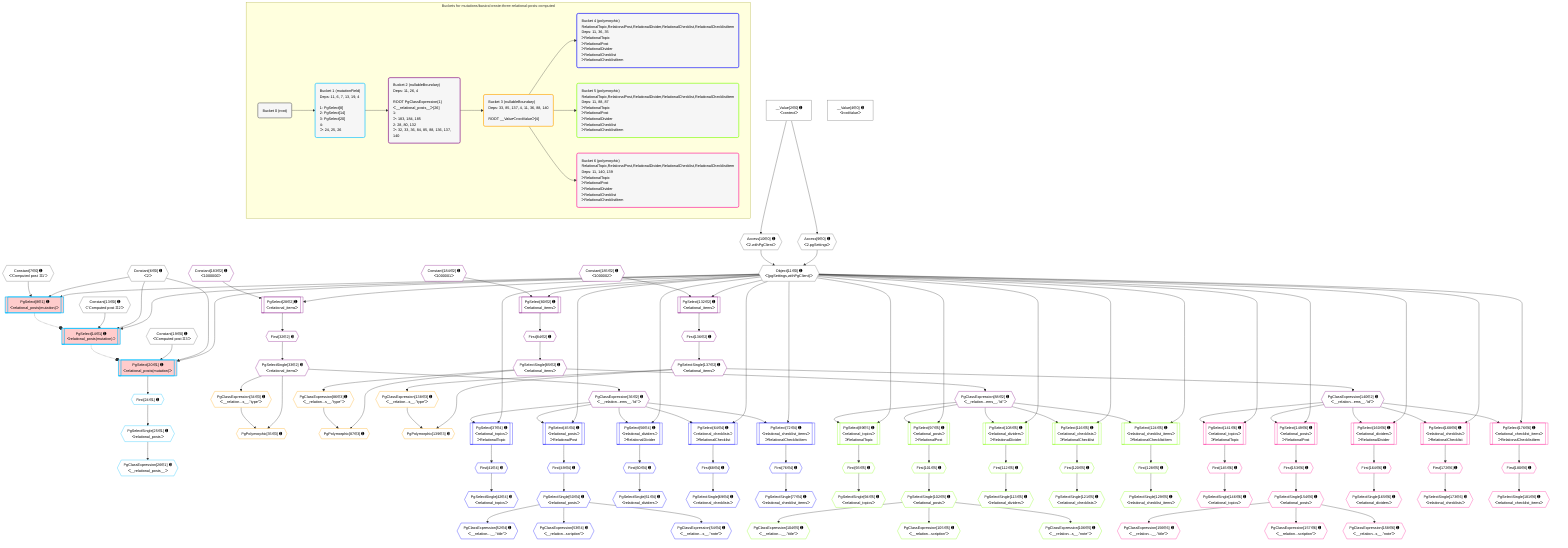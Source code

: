 %%{init: {'themeVariables': { 'fontSize': '12px'}}}%%
graph TD
    classDef path fill:#eee,stroke:#000,color:#000
    classDef plan fill:#fff,stroke-width:1px,color:#000
    classDef itemplan fill:#fff,stroke-width:2px,color:#000
    classDef unbatchedplan fill:#dff,stroke-width:1px,color:#000
    classDef sideeffectplan fill:#fcc,stroke-width:2px,color:#000
    classDef bucket fill:#f6f6f6,color:#000,stroke-width:2px,text-align:left


    %% plan dependencies
    Object11{{"Object[11∈0] ➊<br />ᐸ{pgSettings,withPgClient}ᐳ"}}:::plan
    Access9{{"Access[9∈0] ➊<br />ᐸ2.pgSettingsᐳ"}}:::plan
    Access10{{"Access[10∈0] ➊<br />ᐸ2.withPgClientᐳ"}}:::plan
    Access9 & Access10 --> Object11
    __Value2["__Value[2∈0] ➊<br />ᐸcontextᐳ"]:::plan
    __Value2 --> Access9
    __Value2 --> Access10
    __Value4["__Value[4∈0] ➊<br />ᐸrootValueᐳ"]:::plan
    Constant6{{"Constant[6∈0] ➊<br />ᐸ2ᐳ"}}:::plan
    Constant7{{"Constant[7∈0] ➊<br />ᐸ'Computed post ꖛ1'ᐳ"}}:::plan
    Constant13{{"Constant[13∈0] ➊<br />ᐸ'Computed post ꖛ2'ᐳ"}}:::plan
    Constant19{{"Constant[19∈0] ➊<br />ᐸ'Computed post ꖛ3'ᐳ"}}:::plan
    PgSelect8[["PgSelect[8∈1] ➊<br />ᐸrelational_posts(mutation)ᐳ"]]:::sideeffectplan
    Object11 & Constant6 & Constant7 --> PgSelect8
    PgSelect14[["PgSelect[14∈1] ➊<br />ᐸrelational_posts(mutation)ᐳ"]]:::sideeffectplan
    Object11 & Constant6 & Constant13 --> PgSelect14
    PgSelect20[["PgSelect[20∈1] ➊<br />ᐸrelational_posts(mutation)ᐳ"]]:::sideeffectplan
    Object11 & Constant6 & Constant19 --> PgSelect20
    First24{{"First[24∈1] ➊"}}:::plan
    PgSelect20 --> First24
    PgSelectSingle25{{"PgSelectSingle[25∈1] ➊<br />ᐸrelational_postsᐳ"}}:::plan
    First24 --> PgSelectSingle25
    PgClassExpression26{{"PgClassExpression[26∈1] ➊<br />ᐸ__relational_posts__ᐳ"}}:::plan
    PgSelectSingle25 --> PgClassExpression26
    PgSelect28[["PgSelect[28∈2] ➊<br />ᐸrelational_itemsᐳ"]]:::plan
    Constant183{{"Constant[183∈2] ➊<br />ᐸ1000000ᐳ"}}:::plan
    Object11 & Constant183 --> PgSelect28
    PgSelect80[["PgSelect[80∈2] ➊<br />ᐸrelational_itemsᐳ"]]:::plan
    Constant184{{"Constant[184∈2] ➊<br />ᐸ1000001ᐳ"}}:::plan
    Object11 & Constant184 --> PgSelect80
    PgSelect132[["PgSelect[132∈2] ➊<br />ᐸrelational_itemsᐳ"]]:::plan
    Constant185{{"Constant[185∈2] ➊<br />ᐸ1000002ᐳ"}}:::plan
    Object11 & Constant185 --> PgSelect132
    First32{{"First[32∈2] ➊"}}:::plan
    PgSelect28 --> First32
    PgSelectSingle33{{"PgSelectSingle[33∈2] ➊<br />ᐸrelational_itemsᐳ"}}:::plan
    First32 --> PgSelectSingle33
    PgClassExpression36{{"PgClassExpression[36∈2] ➊<br />ᐸ__relation...ems__.”id”ᐳ"}}:::plan
    PgSelectSingle33 --> PgClassExpression36
    First84{{"First[84∈2] ➊"}}:::plan
    PgSelect80 --> First84
    PgSelectSingle85{{"PgSelectSingle[85∈2] ➊<br />ᐸrelational_itemsᐳ"}}:::plan
    First84 --> PgSelectSingle85
    PgClassExpression88{{"PgClassExpression[88∈2] ➊<br />ᐸ__relation...ems__.”id”ᐳ"}}:::plan
    PgSelectSingle85 --> PgClassExpression88
    First136{{"First[136∈2] ➊"}}:::plan
    PgSelect132 --> First136
    PgSelectSingle137{{"PgSelectSingle[137∈2] ➊<br />ᐸrelational_itemsᐳ"}}:::plan
    First136 --> PgSelectSingle137
    PgClassExpression140{{"PgClassExpression[140∈2] ➊<br />ᐸ__relation...ems__.”id”ᐳ"}}:::plan
    PgSelectSingle137 --> PgClassExpression140
    PgPolymorphic35{{"PgPolymorphic[35∈3] ➊"}}:::plan
    PgClassExpression34{{"PgClassExpression[34∈3] ➊<br />ᐸ__relation...s__.”type”ᐳ"}}:::plan
    PgSelectSingle33 & PgClassExpression34 --> PgPolymorphic35
    PgPolymorphic87{{"PgPolymorphic[87∈3] ➊"}}:::plan
    PgClassExpression86{{"PgClassExpression[86∈3] ➊<br />ᐸ__relation...s__.”type”ᐳ"}}:::plan
    PgSelectSingle85 & PgClassExpression86 --> PgPolymorphic87
    PgPolymorphic139{{"PgPolymorphic[139∈3] ➊"}}:::plan
    PgClassExpression138{{"PgClassExpression[138∈3] ➊<br />ᐸ__relation...s__.”type”ᐳ"}}:::plan
    PgSelectSingle137 & PgClassExpression138 --> PgPolymorphic139
    PgSelectSingle33 --> PgClassExpression34
    PgSelectSingle85 --> PgClassExpression86
    PgSelectSingle137 --> PgClassExpression138
    PgSelect37[["PgSelect[37∈4] ➊<br />ᐸrelational_topicsᐳ<br />ᐳRelationalTopic"]]:::plan
    Object11 & PgClassExpression36 --> PgSelect37
    PgSelect45[["PgSelect[45∈4] ➊<br />ᐸrelational_postsᐳ<br />ᐳRelationalPost"]]:::plan
    Object11 & PgClassExpression36 --> PgSelect45
    PgSelect56[["PgSelect[56∈4] ➊<br />ᐸrelational_dividersᐳ<br />ᐳRelationalDivider"]]:::plan
    Object11 & PgClassExpression36 --> PgSelect56
    PgSelect64[["PgSelect[64∈4] ➊<br />ᐸrelational_checklistsᐳ<br />ᐳRelationalChecklist"]]:::plan
    Object11 & PgClassExpression36 --> PgSelect64
    PgSelect72[["PgSelect[72∈4] ➊<br />ᐸrelational_checklist_itemsᐳ<br />ᐳRelationalChecklistItem"]]:::plan
    Object11 & PgClassExpression36 --> PgSelect72
    First41{{"First[41∈4] ➊"}}:::plan
    PgSelect37 --> First41
    PgSelectSingle42{{"PgSelectSingle[42∈4] ➊<br />ᐸrelational_topicsᐳ"}}:::plan
    First41 --> PgSelectSingle42
    First49{{"First[49∈4] ➊"}}:::plan
    PgSelect45 --> First49
    PgSelectSingle50{{"PgSelectSingle[50∈4] ➊<br />ᐸrelational_postsᐳ"}}:::plan
    First49 --> PgSelectSingle50
    PgClassExpression52{{"PgClassExpression[52∈4] ➊<br />ᐸ__relation...__.”title”ᐳ"}}:::plan
    PgSelectSingle50 --> PgClassExpression52
    PgClassExpression53{{"PgClassExpression[53∈4] ➊<br />ᐸ__relation...scription”ᐳ"}}:::plan
    PgSelectSingle50 --> PgClassExpression53
    PgClassExpression54{{"PgClassExpression[54∈4] ➊<br />ᐸ__relation...s__.”note”ᐳ"}}:::plan
    PgSelectSingle50 --> PgClassExpression54
    First60{{"First[60∈4] ➊"}}:::plan
    PgSelect56 --> First60
    PgSelectSingle61{{"PgSelectSingle[61∈4] ➊<br />ᐸrelational_dividersᐳ"}}:::plan
    First60 --> PgSelectSingle61
    First68{{"First[68∈4] ➊"}}:::plan
    PgSelect64 --> First68
    PgSelectSingle69{{"PgSelectSingle[69∈4] ➊<br />ᐸrelational_checklistsᐳ"}}:::plan
    First68 --> PgSelectSingle69
    First76{{"First[76∈4] ➊"}}:::plan
    PgSelect72 --> First76
    PgSelectSingle77{{"PgSelectSingle[77∈4] ➊<br />ᐸrelational_checklist_itemsᐳ"}}:::plan
    First76 --> PgSelectSingle77
    PgSelect89[["PgSelect[89∈5] ➊<br />ᐸrelational_topicsᐳ<br />ᐳRelationalTopic"]]:::plan
    Object11 & PgClassExpression88 --> PgSelect89
    PgSelect97[["PgSelect[97∈5] ➊<br />ᐸrelational_postsᐳ<br />ᐳRelationalPost"]]:::plan
    Object11 & PgClassExpression88 --> PgSelect97
    PgSelect108[["PgSelect[108∈5] ➊<br />ᐸrelational_dividersᐳ<br />ᐳRelationalDivider"]]:::plan
    Object11 & PgClassExpression88 --> PgSelect108
    PgSelect116[["PgSelect[116∈5] ➊<br />ᐸrelational_checklistsᐳ<br />ᐳRelationalChecklist"]]:::plan
    Object11 & PgClassExpression88 --> PgSelect116
    PgSelect124[["PgSelect[124∈5] ➊<br />ᐸrelational_checklist_itemsᐳ<br />ᐳRelationalChecklistItem"]]:::plan
    Object11 & PgClassExpression88 --> PgSelect124
    First93{{"First[93∈5] ➊"}}:::plan
    PgSelect89 --> First93
    PgSelectSingle94{{"PgSelectSingle[94∈5] ➊<br />ᐸrelational_topicsᐳ"}}:::plan
    First93 --> PgSelectSingle94
    First101{{"First[101∈5] ➊"}}:::plan
    PgSelect97 --> First101
    PgSelectSingle102{{"PgSelectSingle[102∈5] ➊<br />ᐸrelational_postsᐳ"}}:::plan
    First101 --> PgSelectSingle102
    PgClassExpression104{{"PgClassExpression[104∈5] ➊<br />ᐸ__relation...__.”title”ᐳ"}}:::plan
    PgSelectSingle102 --> PgClassExpression104
    PgClassExpression105{{"PgClassExpression[105∈5] ➊<br />ᐸ__relation...scription”ᐳ"}}:::plan
    PgSelectSingle102 --> PgClassExpression105
    PgClassExpression106{{"PgClassExpression[106∈5] ➊<br />ᐸ__relation...s__.”note”ᐳ"}}:::plan
    PgSelectSingle102 --> PgClassExpression106
    First112{{"First[112∈5] ➊"}}:::plan
    PgSelect108 --> First112
    PgSelectSingle113{{"PgSelectSingle[113∈5] ➊<br />ᐸrelational_dividersᐳ"}}:::plan
    First112 --> PgSelectSingle113
    First120{{"First[120∈5] ➊"}}:::plan
    PgSelect116 --> First120
    PgSelectSingle121{{"PgSelectSingle[121∈5] ➊<br />ᐸrelational_checklistsᐳ"}}:::plan
    First120 --> PgSelectSingle121
    First128{{"First[128∈5] ➊"}}:::plan
    PgSelect124 --> First128
    PgSelectSingle129{{"PgSelectSingle[129∈5] ➊<br />ᐸrelational_checklist_itemsᐳ"}}:::plan
    First128 --> PgSelectSingle129
    PgSelect141[["PgSelect[141∈6] ➊<br />ᐸrelational_topicsᐳ<br />ᐳRelationalTopic"]]:::plan
    Object11 & PgClassExpression140 --> PgSelect141
    PgSelect149[["PgSelect[149∈6] ➊<br />ᐸrelational_postsᐳ<br />ᐳRelationalPost"]]:::plan
    Object11 & PgClassExpression140 --> PgSelect149
    PgSelect160[["PgSelect[160∈6] ➊<br />ᐸrelational_dividersᐳ<br />ᐳRelationalDivider"]]:::plan
    Object11 & PgClassExpression140 --> PgSelect160
    PgSelect168[["PgSelect[168∈6] ➊<br />ᐸrelational_checklistsᐳ<br />ᐳRelationalChecklist"]]:::plan
    Object11 & PgClassExpression140 --> PgSelect168
    PgSelect176[["PgSelect[176∈6] ➊<br />ᐸrelational_checklist_itemsᐳ<br />ᐳRelationalChecklistItem"]]:::plan
    Object11 & PgClassExpression140 --> PgSelect176
    First145{{"First[145∈6] ➊"}}:::plan
    PgSelect141 --> First145
    PgSelectSingle146{{"PgSelectSingle[146∈6] ➊<br />ᐸrelational_topicsᐳ"}}:::plan
    First145 --> PgSelectSingle146
    First153{{"First[153∈6] ➊"}}:::plan
    PgSelect149 --> First153
    PgSelectSingle154{{"PgSelectSingle[154∈6] ➊<br />ᐸrelational_postsᐳ"}}:::plan
    First153 --> PgSelectSingle154
    PgClassExpression156{{"PgClassExpression[156∈6] ➊<br />ᐸ__relation...__.”title”ᐳ"}}:::plan
    PgSelectSingle154 --> PgClassExpression156
    PgClassExpression157{{"PgClassExpression[157∈6] ➊<br />ᐸ__relation...scription”ᐳ"}}:::plan
    PgSelectSingle154 --> PgClassExpression157
    PgClassExpression158{{"PgClassExpression[158∈6] ➊<br />ᐸ__relation...s__.”note”ᐳ"}}:::plan
    PgSelectSingle154 --> PgClassExpression158
    First164{{"First[164∈6] ➊"}}:::plan
    PgSelect160 --> First164
    PgSelectSingle165{{"PgSelectSingle[165∈6] ➊<br />ᐸrelational_dividersᐳ"}}:::plan
    First164 --> PgSelectSingle165
    First172{{"First[172∈6] ➊"}}:::plan
    PgSelect168 --> First172
    PgSelectSingle173{{"PgSelectSingle[173∈6] ➊<br />ᐸrelational_checklistsᐳ"}}:::plan
    First172 --> PgSelectSingle173
    First180{{"First[180∈6] ➊"}}:::plan
    PgSelect176 --> First180
    PgSelectSingle181{{"PgSelectSingle[181∈6] ➊<br />ᐸrelational_checklist_itemsᐳ"}}:::plan
    First180 --> PgSelectSingle181

    %% define steps

    %% implicit side effects
    PgSelect8 -.-o PgSelect14
    PgSelect14 -.-o PgSelect20

    subgraph "Buckets for mutations/basics/create-three-relational-posts-computed"
    Bucket0("Bucket 0 (root)"):::bucket
    classDef bucket0 stroke:#696969
    class Bucket0,__Value2,__Value4,Constant6,Constant7,Access9,Access10,Object11,Constant13,Constant19 bucket0
    Bucket1("Bucket 1 (mutationField)<br />Deps: 11, 6, 7, 13, 19, 4<br /><br />1: PgSelect[8]<br />2: PgSelect[14]<br />3: PgSelect[20]<br />4: <br />ᐳ: 24, 25, 26"):::bucket
    classDef bucket1 stroke:#00bfff
    class Bucket1,PgSelect8,PgSelect14,PgSelect20,First24,PgSelectSingle25,PgClassExpression26 bucket1
    Bucket2("Bucket 2 (nullableBoundary)<br />Deps: 11, 26, 4<br /><br />ROOT PgClassExpression{1}ᐸ__relational_posts__ᐳ[26]<br />1: <br />ᐳ: 183, 184, 185<br />2: 28, 80, 132<br />ᐳ: 32, 33, 36, 84, 85, 88, 136, 137, 140"):::bucket
    classDef bucket2 stroke:#7f007f
    class Bucket2,PgSelect28,First32,PgSelectSingle33,PgClassExpression36,PgSelect80,First84,PgSelectSingle85,PgClassExpression88,PgSelect132,First136,PgSelectSingle137,PgClassExpression140,Constant183,Constant184,Constant185 bucket2
    Bucket3("Bucket 3 (nullableBoundary)<br />Deps: 33, 85, 137, 4, 11, 36, 88, 140<br /><br />ROOT __ValueᐸrootValueᐳ[4]"):::bucket
    classDef bucket3 stroke:#ffa500
    class Bucket3,PgClassExpression34,PgPolymorphic35,PgClassExpression86,PgPolymorphic87,PgClassExpression138,PgPolymorphic139 bucket3
    Bucket4("Bucket 4 (polymorphic)<br />RelationalTopic,RelationalPost,RelationalDivider,RelationalChecklist,RelationalChecklistItem<br />Deps: 11, 36, 35<br />ᐳRelationalTopic<br />ᐳRelationalPost<br />ᐳRelationalDivider<br />ᐳRelationalChecklist<br />ᐳRelationalChecklistItem"):::bucket
    classDef bucket4 stroke:#0000ff
    class Bucket4,PgSelect37,First41,PgSelectSingle42,PgSelect45,First49,PgSelectSingle50,PgClassExpression52,PgClassExpression53,PgClassExpression54,PgSelect56,First60,PgSelectSingle61,PgSelect64,First68,PgSelectSingle69,PgSelect72,First76,PgSelectSingle77 bucket4
    Bucket5("Bucket 5 (polymorphic)<br />RelationalTopic,RelationalPost,RelationalDivider,RelationalChecklist,RelationalChecklistItem<br />Deps: 11, 88, 87<br />ᐳRelationalTopic<br />ᐳRelationalPost<br />ᐳRelationalDivider<br />ᐳRelationalChecklist<br />ᐳRelationalChecklistItem"):::bucket
    classDef bucket5 stroke:#7fff00
    class Bucket5,PgSelect89,First93,PgSelectSingle94,PgSelect97,First101,PgSelectSingle102,PgClassExpression104,PgClassExpression105,PgClassExpression106,PgSelect108,First112,PgSelectSingle113,PgSelect116,First120,PgSelectSingle121,PgSelect124,First128,PgSelectSingle129 bucket5
    Bucket6("Bucket 6 (polymorphic)<br />RelationalTopic,RelationalPost,RelationalDivider,RelationalChecklist,RelationalChecklistItem<br />Deps: 11, 140, 139<br />ᐳRelationalTopic<br />ᐳRelationalPost<br />ᐳRelationalDivider<br />ᐳRelationalChecklist<br />ᐳRelationalChecklistItem"):::bucket
    classDef bucket6 stroke:#ff1493
    class Bucket6,PgSelect141,First145,PgSelectSingle146,PgSelect149,First153,PgSelectSingle154,PgClassExpression156,PgClassExpression157,PgClassExpression158,PgSelect160,First164,PgSelectSingle165,PgSelect168,First172,PgSelectSingle173,PgSelect176,First180,PgSelectSingle181 bucket6
    Bucket0 --> Bucket1
    Bucket1 --> Bucket2
    Bucket2 --> Bucket3
    Bucket3 --> Bucket4 & Bucket5 & Bucket6
    end